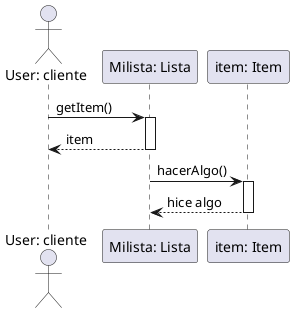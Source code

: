 @startuml
actor "User: cliente" as User
participant "Milista: Lista" as A
participant "item: Item" as B
User ->A: getItem()
activate A
A-->User: item
deactivate A
A->B: hacerAlgo()
activate B
B-->A: hice algo
deactivate B

@enduml
